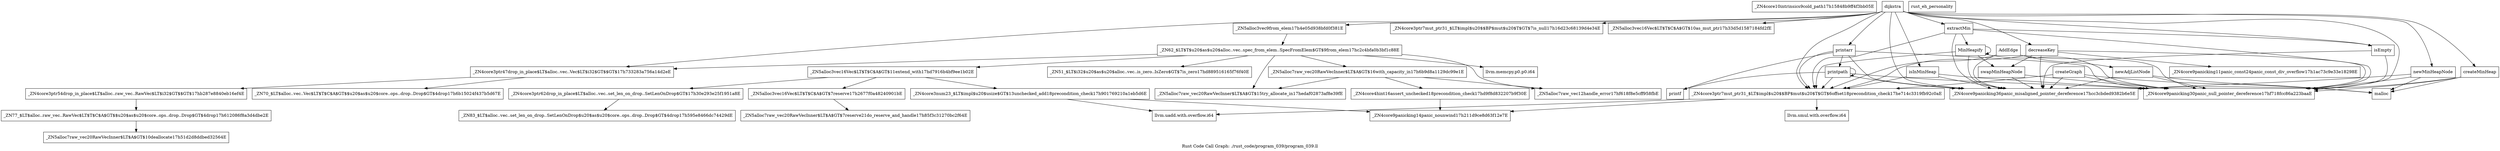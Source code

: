 digraph "Rust Code Call Graph: ./rust_code/program_039/program_039.ll" {
	label="Rust Code Call Graph: ./rust_code/program_039/program_039.ll";

	Node0x560c424747b0 [shape=record,label="{_ZN4core10intrinsics9cold_path17h15848b9ff4f3bb05E}"];
	Node0x560c42461a60 [shape=record,label="{_ZN4core3num23_$LT$impl$u20$usize$GT$13unchecked_add18precondition_check17h901769210a1eb5d6E}"];
	Node0x560c42461a60 -> Node0x560c424633a0;
	Node0x560c42461a60 -> Node0x560c42475800;
	Node0x560c424658c0 [shape=record,label="{_ZN4core3ptr47drop_in_place$LT$alloc..vec..Vec$LT$i32$GT$$GT$17h733283a756a14d2eE}"];
	Node0x560c424658c0 -> Node0x560c4246a5e0;
	Node0x560c424658c0 -> Node0x560c4246c490;
	Node0x560c4246c490 [shape=record,label="{_ZN4core3ptr54drop_in_place$LT$alloc..raw_vec..RawVec$LT$i32$GT$$GT$17hb287e8840eb16ef4E}"];
	Node0x560c4246c490 -> Node0x560c424708e0;
	Node0x560c42473be0 [shape=record,label="{_ZN4core3ptr62drop_in_place$LT$alloc..vec..set_len_on_drop..SetLenOnDrop$GT$17h30e293e25f1951a8E}"];
	Node0x560c42473be0 -> Node0x560c424765d0;
	Node0x560c4247a970 [shape=record,label="{_ZN4core3ptr7mut_ptr31_$LT$impl$u20$$BP$mut$u20$T$GT$6offset18precondition_check17he714c3319fb92c0aE}"];
	Node0x560c4247a970 -> Node0x560c4247c820;
	Node0x560c4247a970 -> Node0x560c424633a0;
	Node0x560c4247a970 -> Node0x560c42475800;
	Node0x560c4247ef60 [shape=record,label="{_ZN4core3ptr7mut_ptr31_$LT$impl$u20$$BP$mut$u20$T$GT$7is_null17h16d23c68139d4e34E}"];
	Node0x560c424802d0 [shape=record,label="{_ZN4core4hint16assert_unchecked18precondition_check17hd9f8d832207b9f30E}"];
	Node0x560c424802d0 -> Node0x560c42475800;
	Node0x560c42481a80 [shape=record,label="{_ZN51_$LT$i32$u20$as$u20$alloc..vec..is_zero..IsZero$GT$7is_zero17hd889516165f76f40E}"];
	Node0x560c424848e0 [shape=record,label="{_ZN5alloc3vec16Vec$LT$T$C$A$GT$10as_mut_ptr17h33d5d1587184fd2fE}"];
	Node0x560c42485bc0 [shape=record,label="{_ZN5alloc3vec16Vec$LT$T$C$A$GT$11extend_with17hd7916b4bf9ee1b02E}"];
	Node0x560c42485bc0 -> Node0x560c42487010;
	Node0x560c42485bc0 -> Node0x560c42473be0;
	Node0x560c42485bc0 -> Node0x560c42461a60;
	Node0x560c42487010 [shape=record,label="{_ZN5alloc3vec16Vec$LT$T$C$A$GT$7reserve17h2677f0a48240901bE}"];
	Node0x560c42487010 -> Node0x560c42502460;
	Node0x560c425024e0 [shape=record,label="{_ZN5alloc3vec9from_elem17h4e05d938bfd0f381E}"];
	Node0x560c425024e0 -> Node0x560c42502560;
	Node0x560c42489a50 [shape=record,label="{_ZN5alloc7raw_vec20RawVecInner$LT$A$GT$16with_capacity_in17h6b9d8a1129dc99e1E}"];
	Node0x560c42489a50 -> Node0x560c4248adc0;
	Node0x560c42489a50 -> Node0x560c4248d040;
	Node0x560c42489a50 -> Node0x560c424802d0;
	Node0x560c42502560 [shape=record,label="{_ZN62_$LT$T$u20$as$u20$alloc..vec..spec_from_elem..SpecFromElem$GT$9from_elem17hc2c4bfa0b3bf1c88E}"];
	Node0x560c42502560 -> Node0x560c42481a80;
	Node0x560c42502560 -> Node0x560c42489a50;
	Node0x560c42502560 -> Node0x560c4248adc0;
	Node0x560c42502560 -> Node0x560c42485bc0;
	Node0x560c42502560 -> Node0x560c4248e8f0;
	Node0x560c42502560 -> Node0x560c424658c0;
	Node0x560c42502560 -> Node0x560c4248d040;
	Node0x560c4246a5e0 [shape=record,label="{_ZN70_$LT$alloc..vec..Vec$LT$T$C$A$GT$$u20$as$u20$core..ops..drop..Drop$GT$4drop17h6b15024f437b5d67E}"];
	Node0x560c424708e0 [shape=record,label="{_ZN77_$LT$alloc..raw_vec..RawVec$LT$T$C$A$GT$$u20$as$u20$core..ops..drop..Drop$GT$4drop17h612086f8a3d4dbe2E}"];
	Node0x560c424708e0 -> Node0x560c4248f680;
	Node0x560c424765d0 [shape=record,label="{_ZN83_$LT$alloc..vec..set_len_on_drop..SetLenOnDrop$u20$as$u20$core..ops..drop..Drop$GT$4drop17h595e8466dc74429dE}"];
	Node0x560c42492400 [shape=record,label="{newAdjListNode}"];
	Node0x560c42492400 -> Node0x560c42494340;
	Node0x560c42492400 -> Node0x560c42497030;
	Node0x560c42492400 -> Node0x560c42497fa0;
	Node0x560c424999a0 [shape=record,label="{createGraph}"];
	Node0x560c424999a0 -> Node0x560c42494340;
	Node0x560c424999a0 -> Node0x560c42497030;
	Node0x560c424999a0 -> Node0x560c42497fa0;
	Node0x560c424999a0 -> Node0x560c4247a970;
	Node0x560c4249aab0 [shape=record,label="{AddEdge}"];
	Node0x560c4249aab0 -> Node0x560c42492400;
	Node0x560c4249aab0 -> Node0x560c42497030;
	Node0x560c4249aab0 -> Node0x560c4247a970;
	Node0x560c4249aab0 -> Node0x560c42497fa0;
	Node0x560c4249db60 [shape=record,label="{newMinHeapNode}"];
	Node0x560c4249db60 -> Node0x560c42494340;
	Node0x560c4249db60 -> Node0x560c42497030;
	Node0x560c4249db60 -> Node0x560c42497fa0;
	Node0x560c4249fab0 [shape=record,label="{createMinHeap}"];
	Node0x560c4249fab0 -> Node0x560c42494340;
	Node0x560c4249fab0 -> Node0x560c42497fa0;
	Node0x560c4249fab0 -> Node0x560c42497030;
	Node0x560c424a2d40 [shape=record,label="{swapMinHeapNode}"];
	Node0x560c424a2d40 -> Node0x560c42497030;
	Node0x560c424a2d40 -> Node0x560c42497fa0;
	Node0x560c424a47a0 [shape=record,label="{MinHeapify}"];
	Node0x560c424a47a0 -> Node0x560c42497030;
	Node0x560c424a47a0 -> Node0x560c42497fa0;
	Node0x560c424a47a0 -> Node0x560c424a47a0;
	Node0x560c424a47a0 -> Node0x560c4247a970;
	Node0x560c424a47a0 -> Node0x560c424a2d40;
	Node0x560c424acd20 [shape=record,label="{printpath}"];
	Node0x560c424acd20 -> Node0x560c4247a970;
	Node0x560c424acd20 -> Node0x560c42497030;
	Node0x560c424acd20 -> Node0x560c42497fa0;
	Node0x560c424acd20 -> Node0x560c424b0110;
	Node0x560c424acd20 -> Node0x560c424acd20;
	Node0x560c424b1900 [shape=record,label="{printarr}"];
	Node0x560c424b1900 -> Node0x560c424b0110;
	Node0x560c424b1900 -> Node0x560c4247a970;
	Node0x560c424b1900 -> Node0x560c42497030;
	Node0x560c424b1900 -> Node0x560c42497fa0;
	Node0x560c424b1900 -> Node0x560c424acd20;
	Node0x560c424a6270 [shape=record,label="{isEmpty}"];
	Node0x560c424a6270 -> Node0x560c42497030;
	Node0x560c424a6270 -> Node0x560c42497fa0;
	Node0x560c424a7e20 [shape=record,label="{decreaseKey}"];
	Node0x560c424a7e20 -> Node0x560c42497030;
	Node0x560c424a7e20 -> Node0x560c4247a970;
	Node0x560c424a7e20 -> Node0x560c42497fa0;
	Node0x560c424a7e20 -> Node0x560c424a92a0;
	Node0x560c424a7e20 -> Node0x560c424a2d40;
	Node0x560c424aa870 [shape=record,label="{extractMin}"];
	Node0x560c424aa870 -> Node0x560c424a6270;
	Node0x560c424aa870 -> Node0x560c42497030;
	Node0x560c424aa870 -> Node0x560c4247a970;
	Node0x560c424aa870 -> Node0x560c42497fa0;
	Node0x560c424aa870 -> Node0x560c424a47a0;
	Node0x560c424ac000 [shape=record,label="{isInMinHeap}"];
	Node0x560c424ac000 -> Node0x560c42497030;
	Node0x560c424ac000 -> Node0x560c4247a970;
	Node0x560c424ac000 -> Node0x560c42497fa0;
	Node0x560c424b3490 [shape=record,label="{dijkstra}"];
	Node0x560c424b3490 -> Node0x560c42497030;
	Node0x560c424b3490 -> Node0x560c4249fab0;
	Node0x560c424b3490 -> Node0x560c425024e0;
	Node0x560c424b3490 -> Node0x560c42497fa0;
	Node0x560c424b3490 -> Node0x560c4247a970;
	Node0x560c424b3490 -> Node0x560c4249db60;
	Node0x560c424b3490 -> Node0x560c424848e0;
	Node0x560c424b3490 -> Node0x560c424a7e20;
	Node0x560c424b3490 -> Node0x560c424ac000;
	Node0x560c424b3490 -> Node0x560c4247ef60;
	Node0x560c424b3490 -> Node0x560c424658c0;
	Node0x560c424b3490 -> Node0x560c424b1900;
	Node0x560c424b3490 -> Node0x560c424aa870;
	Node0x560c424b3490 -> Node0x560c424a6270;
	Node0x560c424633a0 [shape=record,label="{llvm.uadd.with.overflow.i64}"];
	Node0x560c42475800 [shape=record,label="{_ZN4core9panicking14panic_nounwind17h211d9ce8d63f12e7E}"];
	Node0x560c4247c820 [shape=record,label="{llvm.smul.with.overflow.i64}"];
	Node0x560c424b5aa0 [shape=record,label="{rust_eh_personality}"];
	Node0x560c42502460 [shape=record,label="{_ZN5alloc7raw_vec20RawVecInner$LT$A$GT$7reserve21do_reserve_and_handle17h85f3c31270bc2f64E}"];
	Node0x560c4248adc0 [shape=record,label="{_ZN5alloc7raw_vec20RawVecInner$LT$A$GT$15try_allocate_in17hedaf02873af8e39fE}"];
	Node0x560c4248d040 [shape=record,label="{_ZN5alloc7raw_vec12handle_error17hf618f8e5cff958fbE}"];
	Node0x560c4248e8f0 [shape=record,label="{llvm.memcpy.p0.p0.i64}"];
	Node0x560c4248f680 [shape=record,label="{_ZN5alloc7raw_vec20RawVecInner$LT$A$GT$10deallocate17h51d2d8ddbed32564E}"];
	Node0x560c42494340 [shape=record,label="{malloc}"];
	Node0x560c42497030 [shape=record,label="{_ZN4core9panicking36panic_misaligned_pointer_dereference17hcc3cbded9382b6e5E}"];
	Node0x560c42497fa0 [shape=record,label="{_ZN4core9panicking30panic_null_pointer_dereference17hf718fcc86a223baaE}"];
	Node0x560c424a92a0 [shape=record,label="{_ZN4core9panicking11panic_const24panic_const_div_overflow17h1ac73c9e33e18298E}"];
	Node0x560c424b0110 [shape=record,label="{printf}"];
}
